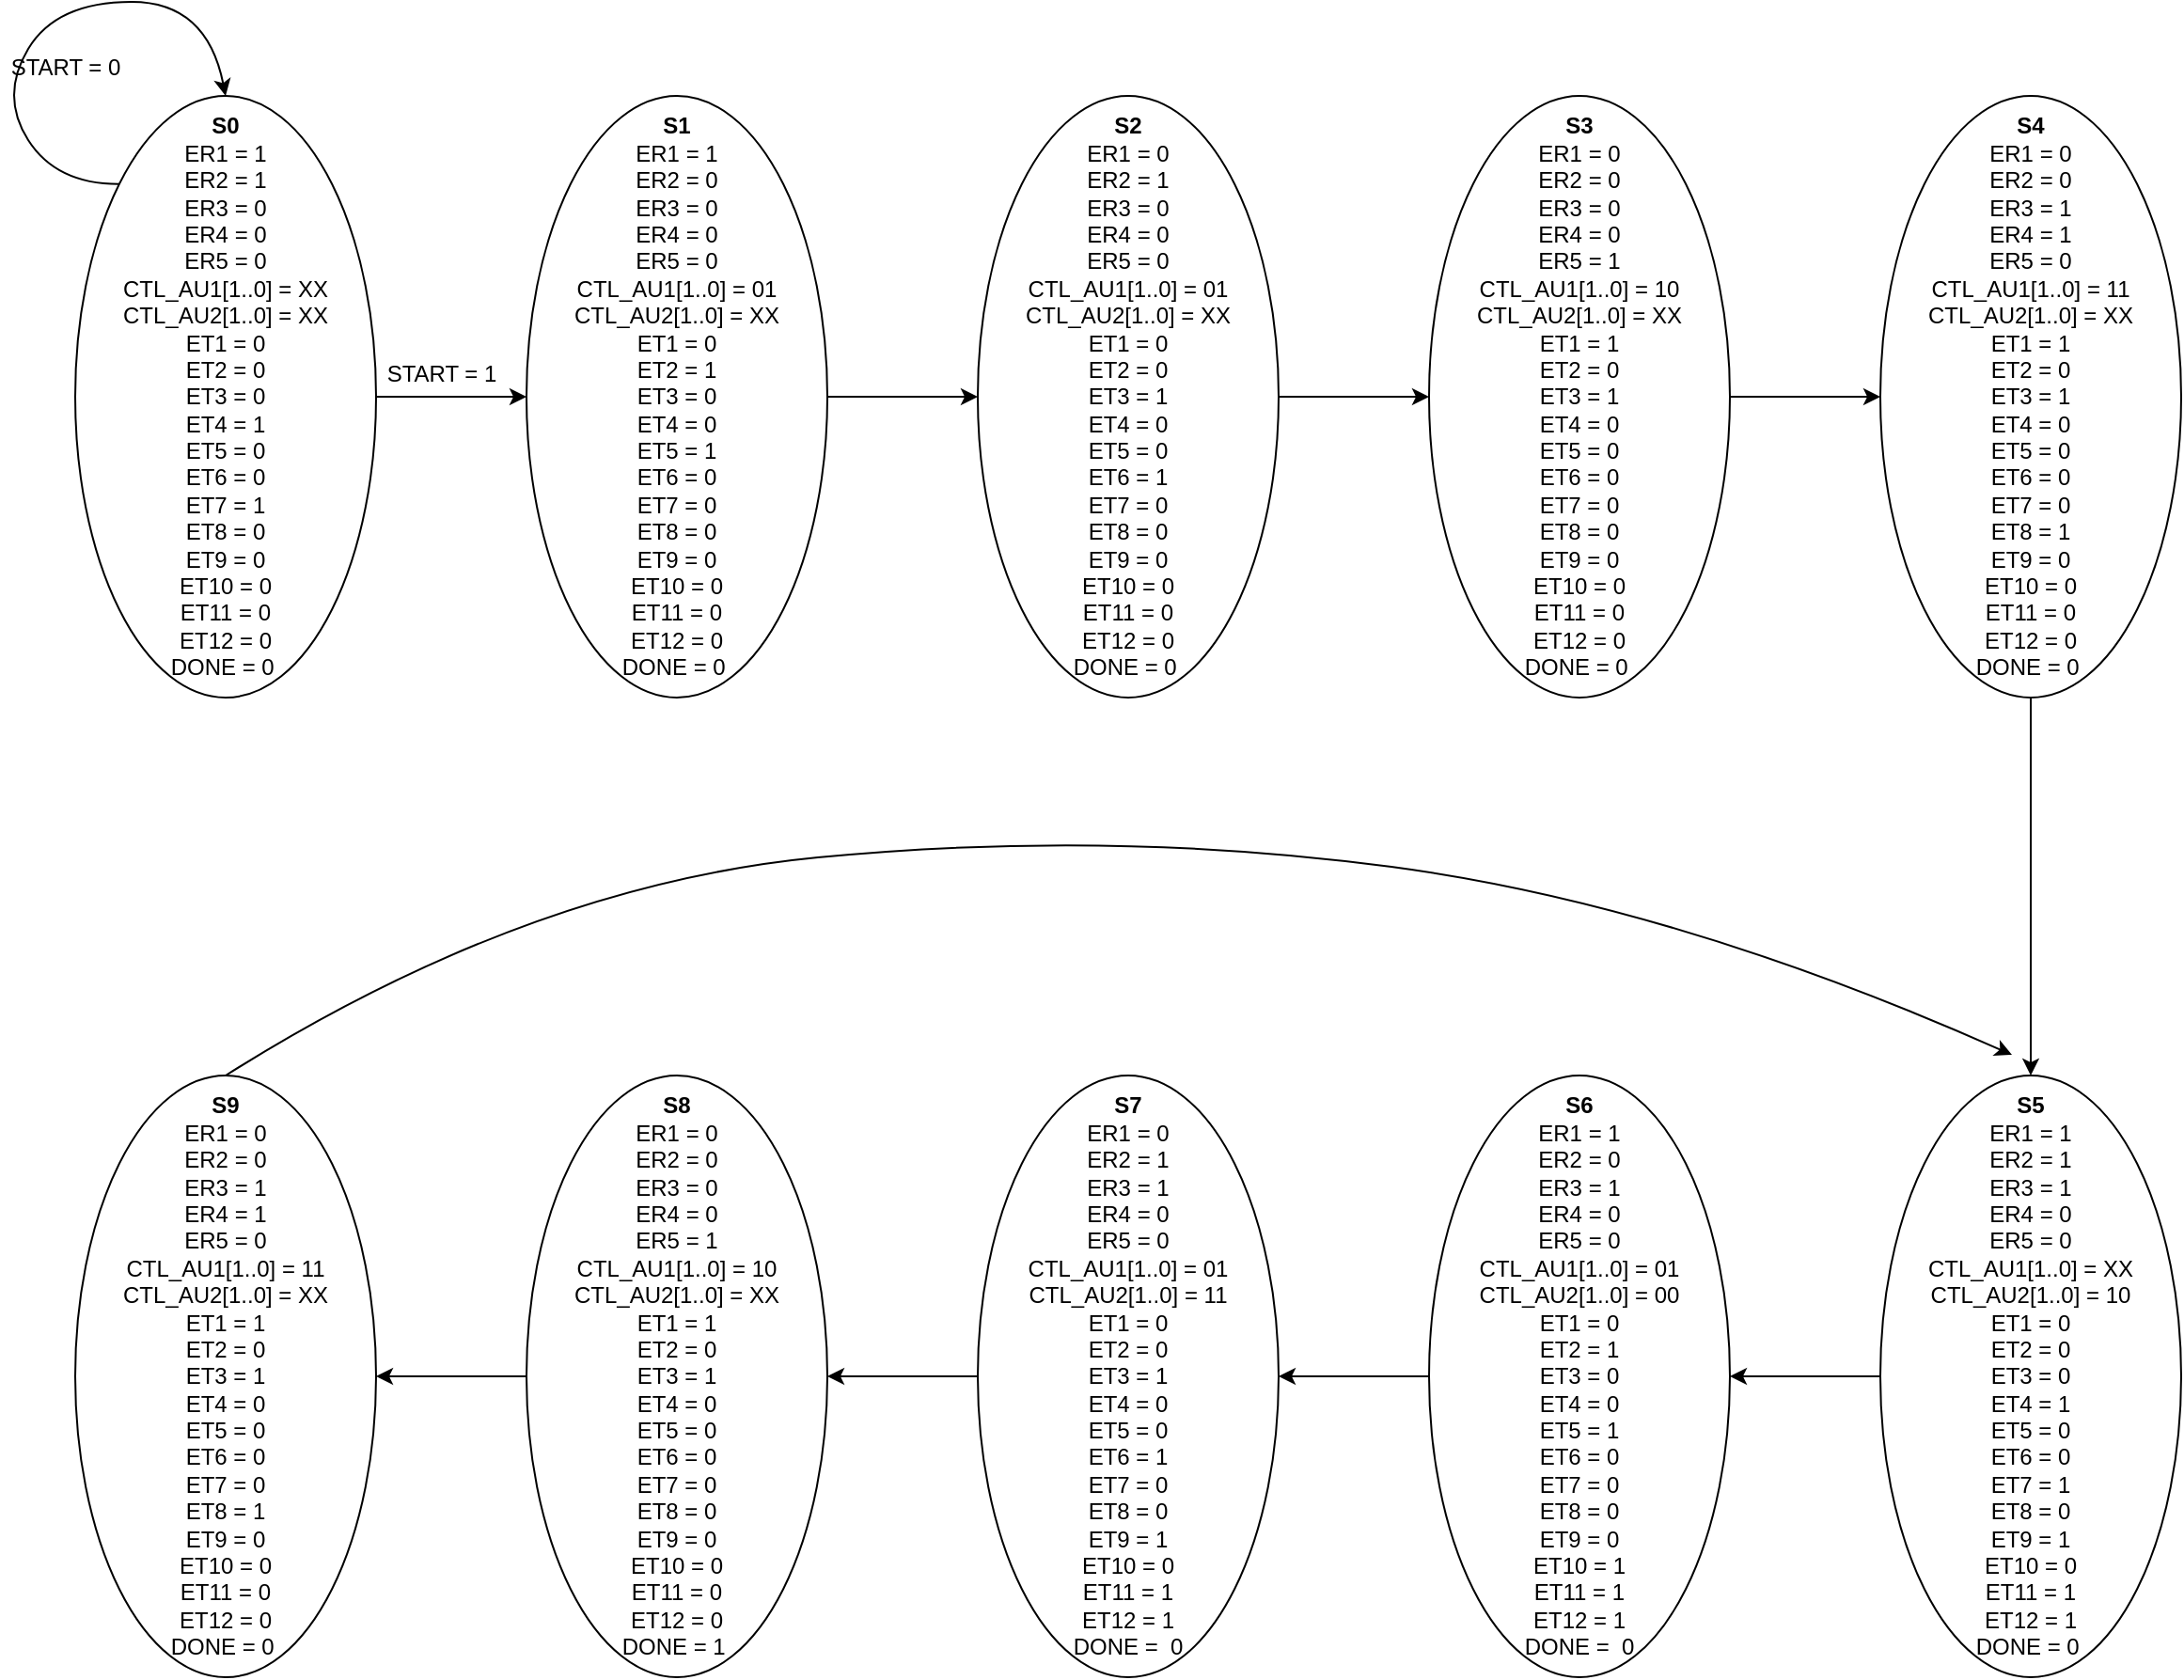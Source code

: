 <mxfile version="21.2.9" type="device">
  <diagram name="Page-1" id="u89Svo_oII9miTw4j5U4">
    <mxGraphModel dx="1290" dy="577" grid="0" gridSize="10" guides="1" tooltips="1" connect="1" arrows="1" fold="1" page="0" pageScale="1" pageWidth="850" pageHeight="1100" math="0" shadow="0">
      <root>
        <mxCell id="0" />
        <mxCell id="1" parent="0" />
        <mxCell id="k02kRNxkQUGaLdqgRuOq-10" value="" style="edgeStyle=orthogonalEdgeStyle;rounded=0;orthogonalLoop=1;jettySize=auto;html=1;" parent="1" source="k02kRNxkQUGaLdqgRuOq-1" target="k02kRNxkQUGaLdqgRuOq-2" edge="1">
          <mxGeometry relative="1" as="geometry" />
        </mxCell>
        <mxCell id="k02kRNxkQUGaLdqgRuOq-1" value="&lt;b&gt;S0&lt;/b&gt;&lt;br&gt;ER1 = 1&lt;br&gt;ER2 = 1&lt;br&gt;ER3 = 0&lt;br&gt;ER4 = 0&lt;br&gt;ER5 = 0&lt;br&gt;CTL_AU1[1..0] = XX&lt;br style=&quot;border-color: var(--border-color);&quot;&gt;CTL_AU2[1..0] = XX&lt;br&gt;ET1 = 0&lt;br&gt;ET2 = 0&lt;br&gt;ET3 = 0&lt;br&gt;ET4 = 1&lt;br&gt;ET5 = 0&lt;br&gt;ET6 = 0&lt;br&gt;ET7 = 1&lt;br&gt;ET8 = 0&lt;br&gt;ET9 = 0&lt;br&gt;ET10 = 0&lt;br&gt;ET11 = 0&lt;br&gt;ET12 = 0&lt;br&gt;DONE = 0&amp;nbsp;" style="ellipse;whiteSpace=wrap;html=1;" parent="1" vertex="1">
          <mxGeometry x="40" y="120" width="160" height="320" as="geometry" />
        </mxCell>
        <mxCell id="k02kRNxkQUGaLdqgRuOq-11" value="" style="edgeStyle=orthogonalEdgeStyle;rounded=0;orthogonalLoop=1;jettySize=auto;html=1;" parent="1" source="k02kRNxkQUGaLdqgRuOq-2" target="k02kRNxkQUGaLdqgRuOq-5" edge="1">
          <mxGeometry relative="1" as="geometry" />
        </mxCell>
        <mxCell id="k02kRNxkQUGaLdqgRuOq-2" value="&lt;b&gt;S1&lt;/b&gt;&lt;br&gt;ER1 = 1&lt;br&gt;ER2 = 0&lt;br&gt;ER3 = 0&lt;br&gt;ER4 = 0&lt;br&gt;ER5 = 0&lt;br&gt;CTL_AU1[1..0] = 01&lt;br style=&quot;border-color: var(--border-color);&quot;&gt;CTL_AU2[1..0] = XX&lt;br&gt;ET1 = 0&lt;br&gt;ET2 = 1&lt;br&gt;ET3 = 0&lt;br&gt;ET4 = 0&lt;br&gt;ET5 = 1&lt;br&gt;ET6 = 0&lt;br&gt;ET7 = 0&lt;br&gt;ET8 = 0&lt;br&gt;ET9 = 0&lt;br&gt;ET10 = 0&lt;br&gt;ET11 = 0&lt;br&gt;ET12 = 0&lt;br&gt;DONE = 0&amp;nbsp;" style="ellipse;whiteSpace=wrap;html=1;" parent="1" vertex="1">
          <mxGeometry x="280" y="120" width="160" height="320" as="geometry" />
        </mxCell>
        <mxCell id="k02kRNxkQUGaLdqgRuOq-14" value="" style="edgeStyle=orthogonalEdgeStyle;rounded=0;orthogonalLoop=1;jettySize=auto;html=1;" parent="1" source="k02kRNxkQUGaLdqgRuOq-3" target="k02kRNxkQUGaLdqgRuOq-8" edge="1">
          <mxGeometry relative="1" as="geometry" />
        </mxCell>
        <mxCell id="k02kRNxkQUGaLdqgRuOq-3" value="&lt;b&gt;S6&lt;/b&gt;&lt;br&gt;ER1 = 1&lt;br&gt;ER2 = 0&lt;br&gt;ER3 = 1&lt;br&gt;ER4 = 0&lt;br&gt;ER5 = 0&lt;br&gt;CTL_AU1[1..0] = 01&lt;br style=&quot;border-color: var(--border-color);&quot;&gt;CTL_AU2[1..0] = 00&lt;br&gt;ET1 = 0&lt;br&gt;ET2 = 1&lt;br&gt;ET3 = 0&lt;br&gt;ET4 = 0&lt;br&gt;ET5 = 1&lt;br&gt;ET6 = 0&lt;br&gt;ET7 = 0&lt;br&gt;ET8 = 0&lt;br&gt;ET9 = 0&lt;br&gt;ET10 = 1&lt;br&gt;ET11 = 1&lt;br&gt;ET12 = 1&lt;br&gt;DONE =&amp;nbsp; 0" style="ellipse;whiteSpace=wrap;html=1;" parent="1" vertex="1">
          <mxGeometry x="760" y="641" width="160" height="320" as="geometry" />
        </mxCell>
        <mxCell id="k02kRNxkQUGaLdqgRuOq-26" value="" style="edgeStyle=orthogonalEdgeStyle;rounded=0;orthogonalLoop=1;jettySize=auto;html=1;" parent="1" source="k02kRNxkQUGaLdqgRuOq-4" target="k02kRNxkQUGaLdqgRuOq-25" edge="1">
          <mxGeometry relative="1" as="geometry" />
        </mxCell>
        <mxCell id="k02kRNxkQUGaLdqgRuOq-4" value="&lt;b&gt;S3&lt;/b&gt;&lt;br&gt;ER1 = 0&lt;br&gt;ER2 = 0&lt;br&gt;ER3 = 0&lt;br&gt;ER4 = 0&lt;br&gt;ER5 = 1&lt;br&gt;CTL_AU1[1..0] = 10&lt;br style=&quot;border-color: var(--border-color);&quot;&gt;CTL_AU2[1..0] = XX&lt;br&gt;ET1 = 1&lt;br&gt;ET2 = 0&lt;br&gt;ET3 = 1&lt;br&gt;ET4 = 0&lt;br&gt;ET5 = 0&lt;br&gt;ET6 = 0&lt;br&gt;ET7 = 0&lt;br&gt;ET8 = 0&lt;br&gt;ET9 = 0&lt;br&gt;ET10 = 0&lt;br&gt;ET11 = 0&lt;br&gt;ET12 = 0&lt;br&gt;DONE = 0&amp;nbsp;" style="ellipse;whiteSpace=wrap;html=1;" parent="1" vertex="1">
          <mxGeometry x="760" y="120" width="160" height="320" as="geometry" />
        </mxCell>
        <mxCell id="k02kRNxkQUGaLdqgRuOq-12" value="" style="edgeStyle=orthogonalEdgeStyle;rounded=0;orthogonalLoop=1;jettySize=auto;html=1;" parent="1" source="k02kRNxkQUGaLdqgRuOq-5" target="k02kRNxkQUGaLdqgRuOq-4" edge="1">
          <mxGeometry relative="1" as="geometry" />
        </mxCell>
        <mxCell id="k02kRNxkQUGaLdqgRuOq-5" value="&lt;b&gt;S2&lt;/b&gt;&lt;br&gt;ER1 = 0&lt;br&gt;ER2 = 1&lt;br&gt;ER3 = 0&lt;br&gt;ER4 = 0&lt;br&gt;ER5 = 0&lt;br&gt;CTL_AU1[1..0] = 01&lt;br style=&quot;border-color: var(--border-color);&quot;&gt;CTL_AU2[1..0] = XX&lt;br&gt;ET1 = 0&lt;br&gt;ET2 = 0&lt;br&gt;ET3 = 1&lt;br&gt;ET4 = 0&lt;br&gt;ET5 = 0&lt;br&gt;ET6 = 1&lt;br&gt;ET7 = 0&lt;br&gt;ET8 = 0&lt;br&gt;ET9 = 0&lt;br&gt;ET10 = 0&lt;br&gt;ET11 = 0&lt;br&gt;ET12 = 0&lt;br&gt;DONE = 0&amp;nbsp;" style="ellipse;whiteSpace=wrap;html=1;" parent="1" vertex="1">
          <mxGeometry x="520" y="120" width="160" height="320" as="geometry" />
        </mxCell>
        <mxCell id="k02kRNxkQUGaLdqgRuOq-6" value="&lt;b&gt;S9&lt;/b&gt;&lt;br&gt;ER1 = 0&lt;br&gt;ER2 = 0&lt;br&gt;ER3 = 1&lt;br&gt;ER4 = 1&lt;br&gt;ER5 = 0&lt;br&gt;CTL_AU1[1..0] = 11&lt;br style=&quot;border-color: var(--border-color);&quot;&gt;CTL_AU2[1..0] = XX&lt;br&gt;ET1 = 1&lt;br&gt;ET2 = 0&lt;br&gt;ET3 = 1&lt;br&gt;ET4 = 0&lt;br&gt;ET5 = 0&lt;br&gt;ET6 = 0&lt;br&gt;ET7 = 0&lt;br&gt;ET8 = 1&lt;br&gt;ET9 = 0&lt;br&gt;ET10 = 0&lt;br&gt;ET11 = 0&lt;br&gt;ET12 = 0&lt;br&gt;DONE = 0&amp;nbsp;" style="ellipse;whiteSpace=wrap;html=1;" parent="1" vertex="1">
          <mxGeometry x="40" y="641" width="160" height="320" as="geometry" />
        </mxCell>
        <mxCell id="k02kRNxkQUGaLdqgRuOq-16" value="" style="edgeStyle=orthogonalEdgeStyle;rounded=0;orthogonalLoop=1;jettySize=auto;html=1;" parent="1" source="k02kRNxkQUGaLdqgRuOq-7" target="k02kRNxkQUGaLdqgRuOq-6" edge="1">
          <mxGeometry relative="1" as="geometry" />
        </mxCell>
        <mxCell id="k02kRNxkQUGaLdqgRuOq-7" value="&lt;b&gt;S8&lt;/b&gt;&lt;br&gt;ER1 = 0&lt;br&gt;ER2 = 0&lt;br&gt;ER3 = 0&lt;br&gt;ER4 = 0&lt;br&gt;ER5 = 1&lt;br&gt;CTL_AU1[1..0] = 10&lt;br style=&quot;border-color: var(--border-color);&quot;&gt;CTL_AU2[1..0] = XX&lt;br&gt;ET1 = 1&lt;br&gt;ET2 = 0&lt;br&gt;ET3 = 1&lt;br&gt;ET4 = 0&lt;br&gt;ET5 = 0&lt;br&gt;ET6 = 0&lt;br&gt;ET7 = 0&lt;br&gt;ET8 = 0&lt;br&gt;ET9 = 0&lt;br&gt;ET10 = 0&lt;br&gt;ET11 = 0&lt;br&gt;ET12 = 0&lt;br&gt;DONE = 1&amp;nbsp;" style="ellipse;whiteSpace=wrap;html=1;" parent="1" vertex="1">
          <mxGeometry x="280" y="641" width="160" height="320" as="geometry" />
        </mxCell>
        <mxCell id="k02kRNxkQUGaLdqgRuOq-15" value="" style="edgeStyle=orthogonalEdgeStyle;rounded=0;orthogonalLoop=1;jettySize=auto;html=1;" parent="1" source="k02kRNxkQUGaLdqgRuOq-8" target="k02kRNxkQUGaLdqgRuOq-7" edge="1">
          <mxGeometry relative="1" as="geometry" />
        </mxCell>
        <mxCell id="k02kRNxkQUGaLdqgRuOq-8" value="&lt;b&gt;S7&lt;/b&gt;&lt;br&gt;ER1 = 0&lt;br&gt;ER2 = 1&lt;br&gt;ER3 = 1&lt;br&gt;ER4 = 0&lt;br&gt;ER5 = 0&lt;br&gt;CTL_AU1[1..0] = 01&lt;br style=&quot;border-color: var(--border-color);&quot;&gt;CTL_AU2[1..0] = 11&lt;br&gt;ET1 = 0&lt;br&gt;ET2 = 0&lt;br&gt;ET3 = 1&lt;br&gt;ET4 = 0&lt;br&gt;ET5 = 0&lt;br&gt;ET6 = 1&lt;br&gt;ET7 = 0&lt;br&gt;ET8 = 0&lt;br&gt;ET9 = 1&lt;br&gt;ET10 = 0&lt;br&gt;ET11 = 1&lt;br&gt;ET12 = 1&lt;br&gt;DONE =&amp;nbsp; 0" style="ellipse;whiteSpace=wrap;html=1;" parent="1" vertex="1">
          <mxGeometry x="520" y="641" width="160" height="320" as="geometry" />
        </mxCell>
        <mxCell id="k02kRNxkQUGaLdqgRuOq-19" value="" style="curved=1;endArrow=classic;html=1;rounded=0;exitX=0;exitY=0;exitDx=0;exitDy=0;entryX=0.5;entryY=0;entryDx=0;entryDy=0;" parent="1" source="k02kRNxkQUGaLdqgRuOq-1" target="k02kRNxkQUGaLdqgRuOq-1" edge="1">
          <mxGeometry width="50" height="50" relative="1" as="geometry">
            <mxPoint x="-20" y="180" as="sourcePoint" />
            <mxPoint x="30" y="130" as="targetPoint" />
            <Array as="points">
              <mxPoint x="30" y="167" />
              <mxPoint y="120" />
              <mxPoint x="30" y="70" />
              <mxPoint x="110" y="70" />
            </Array>
          </mxGeometry>
        </mxCell>
        <mxCell id="k02kRNxkQUGaLdqgRuOq-20" value="START = 0" style="text;html=1;strokeColor=none;fillColor=none;align=center;verticalAlign=middle;whiteSpace=wrap;rounded=0;" parent="1" vertex="1">
          <mxGeometry y="90" width="70" height="30" as="geometry" />
        </mxCell>
        <mxCell id="k02kRNxkQUGaLdqgRuOq-21" value="START = 1" style="text;html=1;strokeColor=none;fillColor=none;align=center;verticalAlign=middle;whiteSpace=wrap;rounded=0;" parent="1" vertex="1">
          <mxGeometry x="200" y="253" width="70" height="30" as="geometry" />
        </mxCell>
        <mxCell id="k02kRNxkQUGaLdqgRuOq-28" value="" style="edgeStyle=orthogonalEdgeStyle;rounded=0;orthogonalLoop=1;jettySize=auto;html=1;" parent="1" source="k02kRNxkQUGaLdqgRuOq-24" target="k02kRNxkQUGaLdqgRuOq-3" edge="1">
          <mxGeometry relative="1" as="geometry" />
        </mxCell>
        <mxCell id="k02kRNxkQUGaLdqgRuOq-24" value="&lt;b&gt;S5&lt;/b&gt;&lt;br&gt;ER1 = 1&lt;br&gt;ER2 = 1&lt;br&gt;ER3 = 1&lt;br&gt;ER4 = 0&lt;br&gt;ER5 = 0&lt;br&gt;CTL_AU1[1..0] = XX&lt;br style=&quot;border-color: var(--border-color);&quot;&gt;CTL_AU2[1..0] = 10&lt;br&gt;ET1 = 0&lt;br&gt;ET2 = 0&lt;br&gt;ET3 = 0&lt;br&gt;ET4 = 1&lt;br&gt;ET5 = 0&lt;br&gt;ET6 = 0&lt;br&gt;ET7 = 1&lt;br&gt;ET8 = 0&lt;br&gt;ET9 = 1&lt;br&gt;ET10 = 0&lt;br&gt;ET11 = 1&lt;br&gt;ET12 = 1&lt;br&gt;DONE = 0&amp;nbsp;" style="ellipse;whiteSpace=wrap;html=1;" parent="1" vertex="1">
          <mxGeometry x="1000" y="641" width="160" height="320" as="geometry" />
        </mxCell>
        <mxCell id="k02kRNxkQUGaLdqgRuOq-27" value="" style="edgeStyle=orthogonalEdgeStyle;rounded=0;orthogonalLoop=1;jettySize=auto;html=1;" parent="1" source="k02kRNxkQUGaLdqgRuOq-25" target="k02kRNxkQUGaLdqgRuOq-24" edge="1">
          <mxGeometry relative="1" as="geometry" />
        </mxCell>
        <mxCell id="k02kRNxkQUGaLdqgRuOq-25" value="&lt;b&gt;S4&lt;/b&gt;&lt;br&gt;ER1 = 0&lt;br&gt;ER2 = 0&lt;br&gt;ER3 = 1&lt;br&gt;ER4 = 1&lt;br&gt;ER5 = 0&lt;br&gt;CTL_AU1[1..0] = 11&lt;br style=&quot;border-color: var(--border-color);&quot;&gt;CTL_AU2[1..0] = XX&lt;br&gt;ET1 = 1&lt;br&gt;ET2 = 0&lt;br&gt;ET3 = 1&lt;br&gt;ET4 = 0&lt;br&gt;ET5 = 0&lt;br&gt;ET6 = 0&lt;br&gt;ET7 = 0&lt;br&gt;ET8 = 1&lt;br&gt;ET9 = 0&lt;br&gt;ET10 = 0&lt;br&gt;ET11 = 0&lt;br&gt;ET12 = 0&lt;br&gt;DONE = 0&amp;nbsp;" style="ellipse;whiteSpace=wrap;html=1;" parent="1" vertex="1">
          <mxGeometry x="1000" y="120" width="160" height="320" as="geometry" />
        </mxCell>
        <mxCell id="sfHNWo-lo43olF50_qpY-2" value="" style="curved=1;endArrow=classic;html=1;rounded=0;exitX=0.5;exitY=0;exitDx=0;exitDy=0;" edge="1" parent="1" source="k02kRNxkQUGaLdqgRuOq-6">
          <mxGeometry width="50" height="50" relative="1" as="geometry">
            <mxPoint x="560" y="680" as="sourcePoint" />
            <mxPoint x="1070" y="630" as="targetPoint" />
            <Array as="points">
              <mxPoint x="280" y="540" />
              <mxPoint x="590" y="510" />
              <mxPoint x="890" y="550" />
            </Array>
          </mxGeometry>
        </mxCell>
      </root>
    </mxGraphModel>
  </diagram>
</mxfile>
